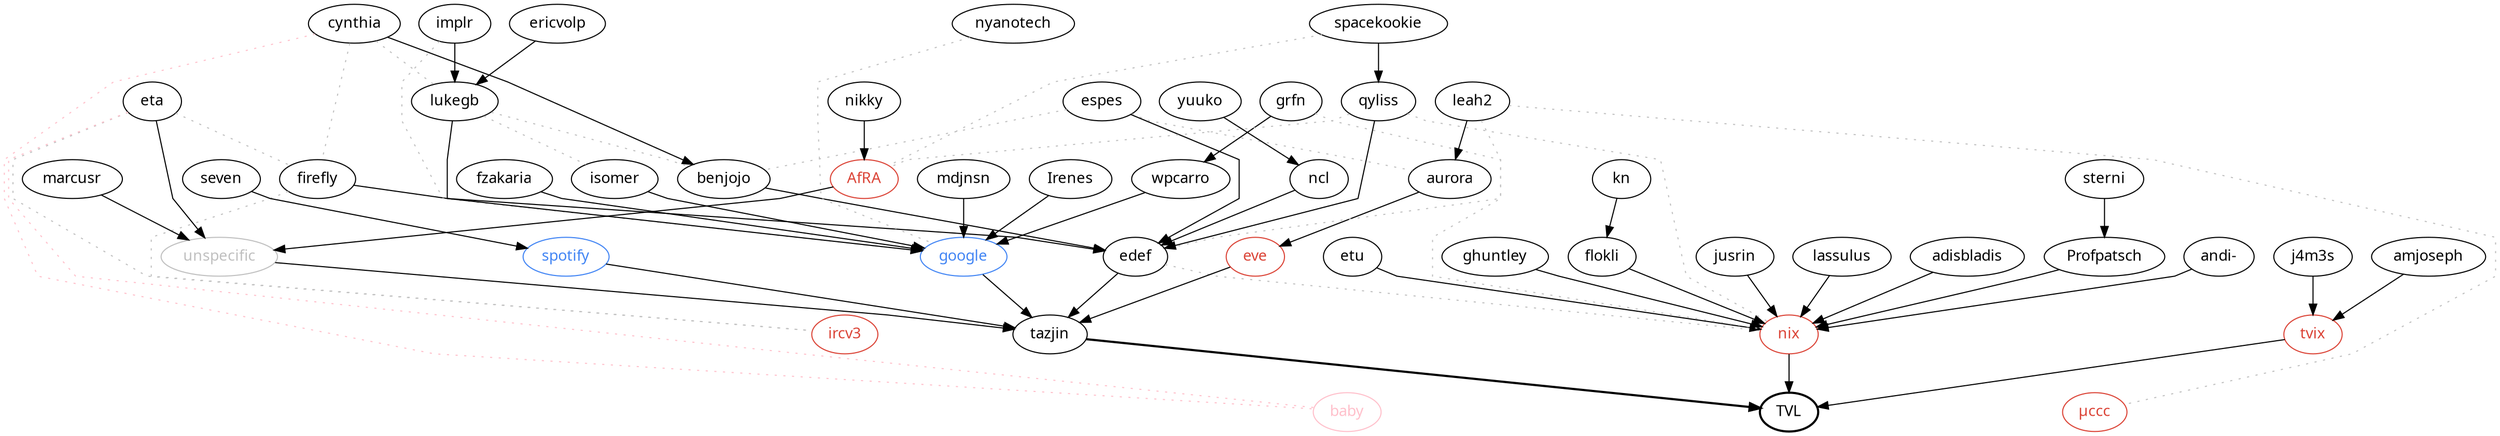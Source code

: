 digraph tvl {
  node [fontname = "JetBrains Mono"];
  overlap = false;
  splines = polyline;

  TVL [style="bold" href="http://tvl.fyi"];
  tazjin -> TVL [style="bold"];

  // people
  subgraph {
    Irenes [href="https://www.pluralpride.com/"];
    adisbladis [href="http://nixos.expert/"];
    amjoseph [href="https://git.sr.ht/~amjoseph"];
    andi [label="andi-" href="https://andreas.rammhold.de/"];
    aurora [href="https://nonegenderleftfox.aventine.se/"];
    benjojo [href="https://benjojo.co.uk/"];
    cynthia [href="https://cynthia.re/"];
    edef [href="https://edef.eu/files/edef.hs"];
    ericvolp [href="https://ericv.me"];
    espes;
    eta [href="https://theta.eu.org/"];
    etu [href="https://elis.nu/"];
    firefly [href="http://firefly.nu/"];
    flokli [href="https://flokli.de/"];
    fzakaria [href="https://fzakaria.com/"];
    ghuntley [href="https://ghuntley.com/"];
    grfn [href="http://gws.fyi"];
    implr [href="https://twitter.com/implring"];
    isomer [href="https://www.lorier.net/"];
    j4m3s [href="https://github.com/j4m3s-s"];
    jusrin [href="https://jusrin.dev/"];
    kn;
    lassulus;
    leah2 [href="https://leahneukirchen.org/"];
    lukegb [href="https://lukegb.com/"];
    marcusr [href="http://marcus.nordaaker.com/"];
    mdjnsn;
    ncl;
    nikky [href="http://nikky.moe/"];
    nyanotech [href="https://twitter.com/nyanotech"];
    Profpatsch [href="http://profpatsch.de/"];
    qyliss [href="https://alyssa.is"];
    seven [href="https://open.spotify.com/user/so7"];
    spacekookie [href="https://spacekookie.de/"];
    sterni [href="https://sterni.lv/"];
    tazjin [href="https://tazj.in/"];
    wpcarro [href="https://wpcarro.dev/"];
    yuuko;
  }

  // companies (blue)
  subgraph {
    node [color="#4285f4" fontcolor="#4285f4"];
    spotify [href="https://www.spotify.com/"];
    google [href="https://www.google.com/"];
  }

  // communities? (red)
  subgraph {
    node [color="#db4437" fontcolor="#db4437"];
    eve [href="https://www.eveonline.com/"];
    nix [href="https://nixos.org/nix/"];
    tvix [href="https://code.tvl.fyi/tree/tvix"];
    ircv3 [href="https://ircv3.net/"];
    muccc [label="µccc" href="https://muc.ccc.de/"];
    afra [label="AfRA" href="https://afra-berlin.de/"];
  }

  // special
  subgraph {
    baby [color="pink" fontcolor="pink" href="https://cynthia.re/s/baby"];
    unspecific [color="grey" fontcolor="grey"];
  }

  // primary edges (how did they end up in TVL?)
  subgraph {
    // Direct edges
    nix -> TVL;
    tvix -> TVL;

    spotify -> tazjin;
    google -> tazjin;
    eve -> tazjin;
    unspecific -> tazjin;
    edef -> tazjin;

    // via nix
    adisbladis -> nix;
    jusrin -> nix;
    ghuntley -> nix;
    flokli -> nix;
    andi -> nix;
    Profpatsch -> nix;
    lassulus -> nix;
    etu -> nix;

    // via tvix
    j4m3s -> tvix;
    amjoseph -> tvix;

    // via edef
    benjojo -> edef;
    espes -> edef;
    firefly -> edef;
    leah2 -> aurora;
    ncl -> edef;
    qyliss -> edef;

    // via spotify
    seven -> spotify;

    // via google
    Irenes -> google;
    isomer -> google;
    lukegb -> google;
    wpcarro -> google;
    fzakaria -> google;
    mdjnsn -> google;

    // random primary
    grfn -> wpcarro;
    aurora -> eve;
    cynthia -> benjojo;
    eta -> unspecific;
    ericvolp -> lukegb;
    marcusr -> unspecific;
    implr -> lukegb;
    afra -> unspecific;
    nikky -> afra;
    spacekookie -> qyliss;
    kn -> flokli;
    sterni -> Profpatsch;
    yuuko -> ncl;
  }

  // secondary edges (how are they connected otherwise?)
  subgraph {
    edge [weight=0 style="dotted" color="grey" arrowhead="none"];

    // ircv3
    eta -> ircv3;
    firefly -> ircv3;

    // µccc
    leah2 -> muccc;

    // random
    leah2 -> edef;
    lukegb -> isomer;
    eta -> firefly;
    cynthia -> firefly;
    cynthia -> lukegb;
    implr -> google;
    nyanotech -> google;
    lukegb -> benjojo;
    espes -> benjojo;
    espes -> aurora;
    qyliss -> nix;
    grfn -> nix;
    edef -> nix;
    spacekookie -> afra;
    qyliss -> afra;
  }

  // baby
  subgraph {
    edge [weight=0 style="dotted" color="pink" arrowhead="none"];
    cynthia -> baby;
    eta -> baby;
  }
}
